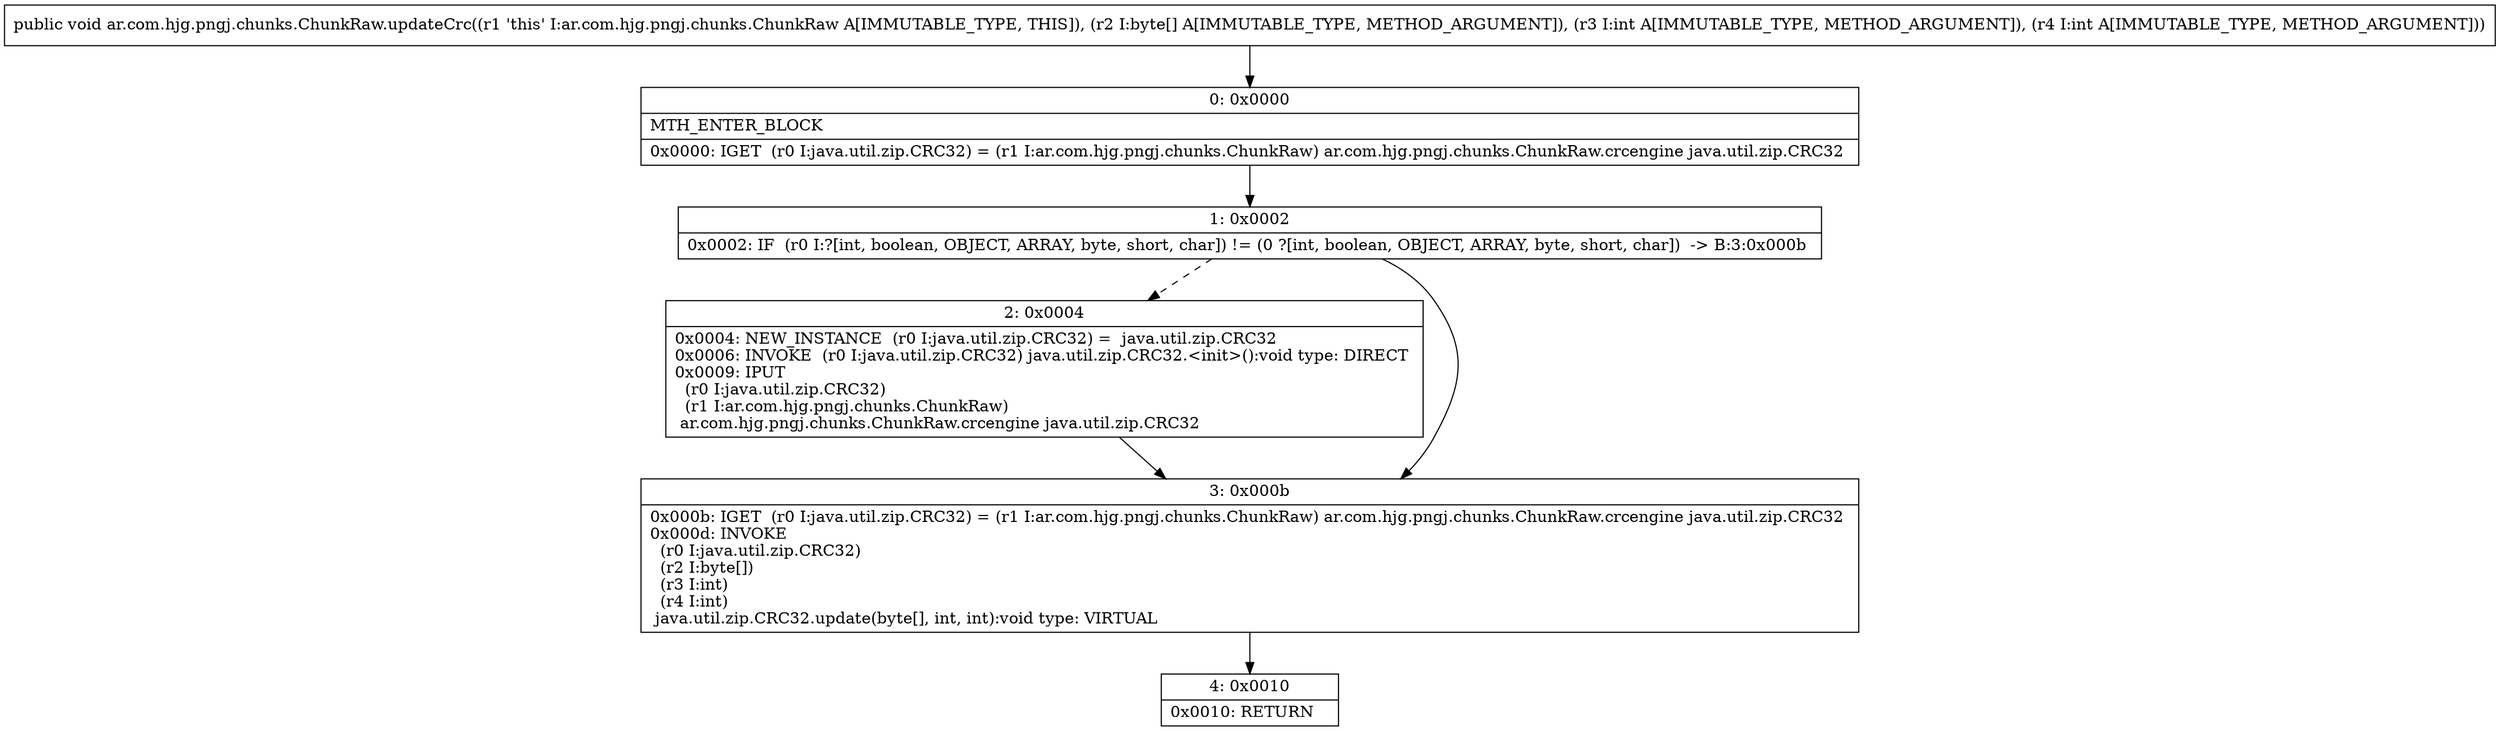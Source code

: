 digraph "CFG forar.com.hjg.pngj.chunks.ChunkRaw.updateCrc([BII)V" {
Node_0 [shape=record,label="{0\:\ 0x0000|MTH_ENTER_BLOCK\l|0x0000: IGET  (r0 I:java.util.zip.CRC32) = (r1 I:ar.com.hjg.pngj.chunks.ChunkRaw) ar.com.hjg.pngj.chunks.ChunkRaw.crcengine java.util.zip.CRC32 \l}"];
Node_1 [shape=record,label="{1\:\ 0x0002|0x0002: IF  (r0 I:?[int, boolean, OBJECT, ARRAY, byte, short, char]) != (0 ?[int, boolean, OBJECT, ARRAY, byte, short, char])  \-\> B:3:0x000b \l}"];
Node_2 [shape=record,label="{2\:\ 0x0004|0x0004: NEW_INSTANCE  (r0 I:java.util.zip.CRC32) =  java.util.zip.CRC32 \l0x0006: INVOKE  (r0 I:java.util.zip.CRC32) java.util.zip.CRC32.\<init\>():void type: DIRECT \l0x0009: IPUT  \l  (r0 I:java.util.zip.CRC32)\l  (r1 I:ar.com.hjg.pngj.chunks.ChunkRaw)\l ar.com.hjg.pngj.chunks.ChunkRaw.crcengine java.util.zip.CRC32 \l}"];
Node_3 [shape=record,label="{3\:\ 0x000b|0x000b: IGET  (r0 I:java.util.zip.CRC32) = (r1 I:ar.com.hjg.pngj.chunks.ChunkRaw) ar.com.hjg.pngj.chunks.ChunkRaw.crcengine java.util.zip.CRC32 \l0x000d: INVOKE  \l  (r0 I:java.util.zip.CRC32)\l  (r2 I:byte[])\l  (r3 I:int)\l  (r4 I:int)\l java.util.zip.CRC32.update(byte[], int, int):void type: VIRTUAL \l}"];
Node_4 [shape=record,label="{4\:\ 0x0010|0x0010: RETURN   \l}"];
MethodNode[shape=record,label="{public void ar.com.hjg.pngj.chunks.ChunkRaw.updateCrc((r1 'this' I:ar.com.hjg.pngj.chunks.ChunkRaw A[IMMUTABLE_TYPE, THIS]), (r2 I:byte[] A[IMMUTABLE_TYPE, METHOD_ARGUMENT]), (r3 I:int A[IMMUTABLE_TYPE, METHOD_ARGUMENT]), (r4 I:int A[IMMUTABLE_TYPE, METHOD_ARGUMENT])) }"];
MethodNode -> Node_0;
Node_0 -> Node_1;
Node_1 -> Node_2[style=dashed];
Node_1 -> Node_3;
Node_2 -> Node_3;
Node_3 -> Node_4;
}

